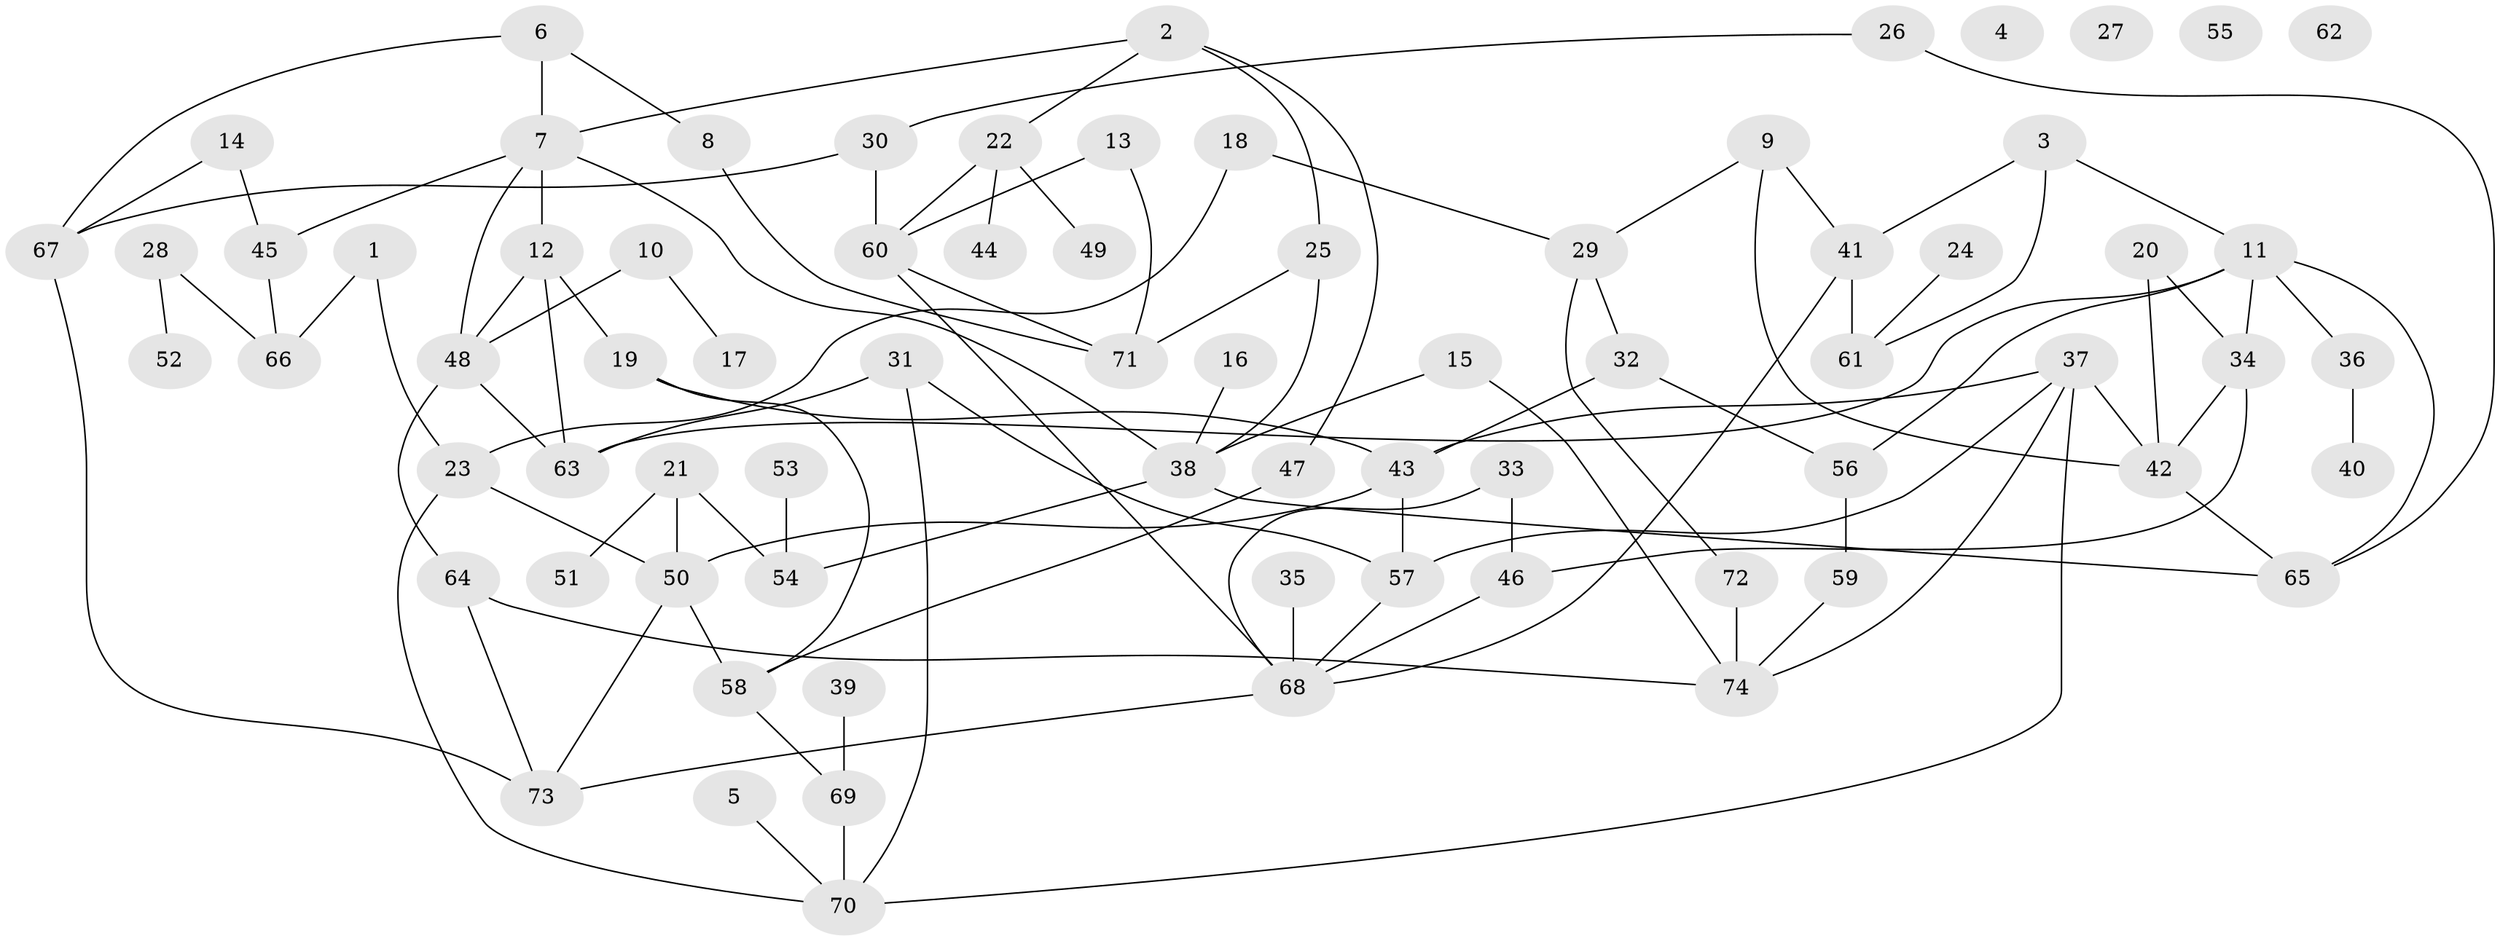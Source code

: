 // coarse degree distribution, {4: 0.24489795918367346, 6: 0.08163265306122448, 3: 0.22448979591836735, 5: 0.08163265306122448, 2: 0.14285714285714285, 1: 0.20408163265306123, 11: 0.02040816326530612}
// Generated by graph-tools (version 1.1) at 2025/48/03/04/25 22:48:33]
// undirected, 74 vertices, 107 edges
graph export_dot {
  node [color=gray90,style=filled];
  1;
  2;
  3;
  4;
  5;
  6;
  7;
  8;
  9;
  10;
  11;
  12;
  13;
  14;
  15;
  16;
  17;
  18;
  19;
  20;
  21;
  22;
  23;
  24;
  25;
  26;
  27;
  28;
  29;
  30;
  31;
  32;
  33;
  34;
  35;
  36;
  37;
  38;
  39;
  40;
  41;
  42;
  43;
  44;
  45;
  46;
  47;
  48;
  49;
  50;
  51;
  52;
  53;
  54;
  55;
  56;
  57;
  58;
  59;
  60;
  61;
  62;
  63;
  64;
  65;
  66;
  67;
  68;
  69;
  70;
  71;
  72;
  73;
  74;
  1 -- 23;
  1 -- 66;
  2 -- 7;
  2 -- 22;
  2 -- 25;
  2 -- 47;
  3 -- 11;
  3 -- 41;
  3 -- 61;
  5 -- 70;
  6 -- 7;
  6 -- 8;
  6 -- 67;
  7 -- 12;
  7 -- 38;
  7 -- 45;
  7 -- 48;
  8 -- 71;
  9 -- 29;
  9 -- 41;
  9 -- 42;
  10 -- 17;
  10 -- 48;
  11 -- 34;
  11 -- 36;
  11 -- 56;
  11 -- 63;
  11 -- 65;
  12 -- 19;
  12 -- 48;
  12 -- 63;
  13 -- 60;
  13 -- 71;
  14 -- 45;
  14 -- 67;
  15 -- 38;
  15 -- 74;
  16 -- 38;
  18 -- 23;
  18 -- 29;
  19 -- 43;
  19 -- 58;
  20 -- 34;
  20 -- 42;
  21 -- 50;
  21 -- 51;
  21 -- 54;
  22 -- 44;
  22 -- 49;
  22 -- 60;
  23 -- 50;
  23 -- 70;
  24 -- 61;
  25 -- 38;
  25 -- 71;
  26 -- 30;
  26 -- 65;
  28 -- 52;
  28 -- 66;
  29 -- 32;
  29 -- 72;
  30 -- 60;
  30 -- 67;
  31 -- 57;
  31 -- 63;
  31 -- 70;
  32 -- 43;
  32 -- 56;
  33 -- 46;
  33 -- 68;
  34 -- 42;
  34 -- 46;
  35 -- 68;
  36 -- 40;
  37 -- 42;
  37 -- 43;
  37 -- 57;
  37 -- 70;
  37 -- 74;
  38 -- 54;
  38 -- 65;
  39 -- 69;
  41 -- 61;
  41 -- 68;
  42 -- 65;
  43 -- 50;
  43 -- 57;
  45 -- 66;
  46 -- 68;
  47 -- 58;
  48 -- 63;
  48 -- 64;
  50 -- 58;
  50 -- 73;
  53 -- 54;
  56 -- 59;
  57 -- 68;
  58 -- 69;
  59 -- 74;
  60 -- 68;
  60 -- 71;
  64 -- 73;
  64 -- 74;
  67 -- 73;
  68 -- 73;
  69 -- 70;
  72 -- 74;
}
